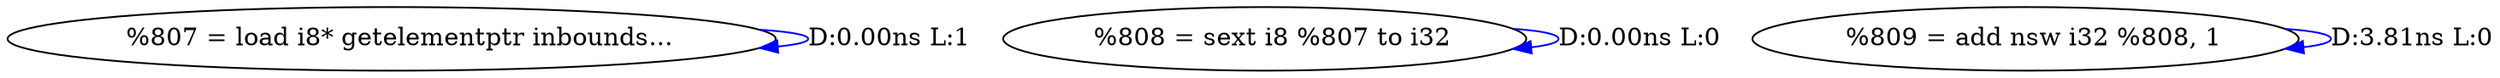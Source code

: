 digraph {
Node0x419ad20[label="  %807 = load i8* getelementptr inbounds..."];
Node0x419ad20 -> Node0x419ad20[label="D:0.00ns L:1",color=blue];
Node0x419ae60[label="  %808 = sext i8 %807 to i32"];
Node0x419ae60 -> Node0x419ae60[label="D:0.00ns L:0",color=blue];
Node0x419afa0[label="  %809 = add nsw i32 %808, 1"];
Node0x419afa0 -> Node0x419afa0[label="D:3.81ns L:0",color=blue];
}
